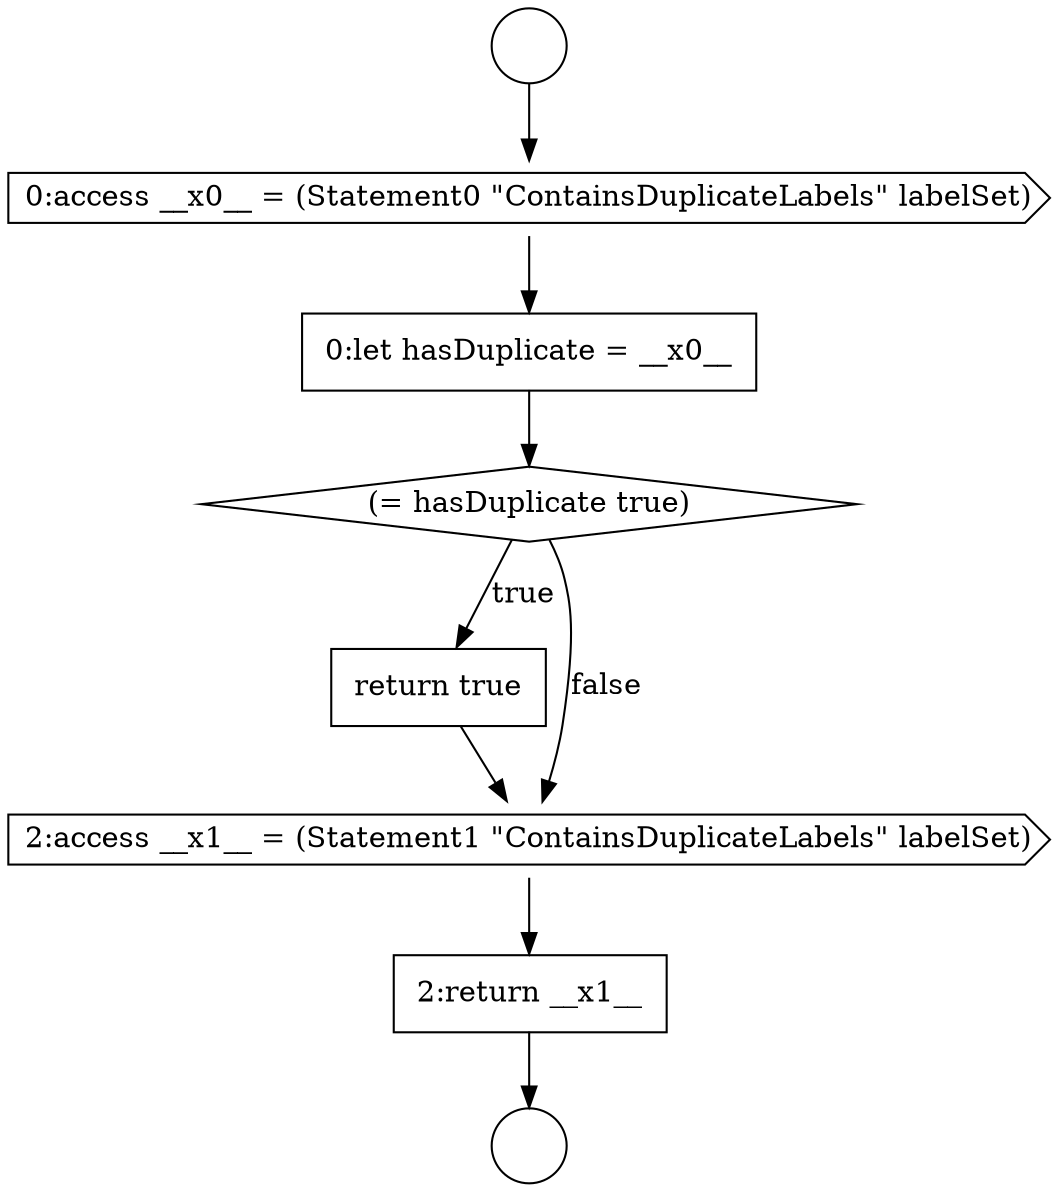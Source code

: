 digraph {
  node6113 [shape=none, margin=0, label=<<font color="black">
    <table border="0" cellborder="1" cellspacing="0" cellpadding="10">
      <tr><td align="left">return true</td></tr>
    </table>
  </font>> color="black" fillcolor="white" style=filled]
  node6110 [shape=cds, label=<<font color="black">0:access __x0__ = (Statement0 &quot;ContainsDuplicateLabels&quot; labelSet)</font>> color="black" fillcolor="white" style=filled]
  node6111 [shape=none, margin=0, label=<<font color="black">
    <table border="0" cellborder="1" cellspacing="0" cellpadding="10">
      <tr><td align="left">0:let hasDuplicate = __x0__</td></tr>
    </table>
  </font>> color="black" fillcolor="white" style=filled]
  node6108 [shape=circle label=" " color="black" fillcolor="white" style=filled]
  node6112 [shape=diamond, label=<<font color="black">(= hasDuplicate true)</font>> color="black" fillcolor="white" style=filled]
  node6115 [shape=none, margin=0, label=<<font color="black">
    <table border="0" cellborder="1" cellspacing="0" cellpadding="10">
      <tr><td align="left">2:return __x1__</td></tr>
    </table>
  </font>> color="black" fillcolor="white" style=filled]
  node6114 [shape=cds, label=<<font color="black">2:access __x1__ = (Statement1 &quot;ContainsDuplicateLabels&quot; labelSet)</font>> color="black" fillcolor="white" style=filled]
  node6109 [shape=circle label=" " color="black" fillcolor="white" style=filled]
  node6111 -> node6112 [ color="black"]
  node6112 -> node6113 [label=<<font color="black">true</font>> color="black"]
  node6112 -> node6114 [label=<<font color="black">false</font>> color="black"]
  node6114 -> node6115 [ color="black"]
  node6113 -> node6114 [ color="black"]
  node6115 -> node6109 [ color="black"]
  node6110 -> node6111 [ color="black"]
  node6108 -> node6110 [ color="black"]
}
